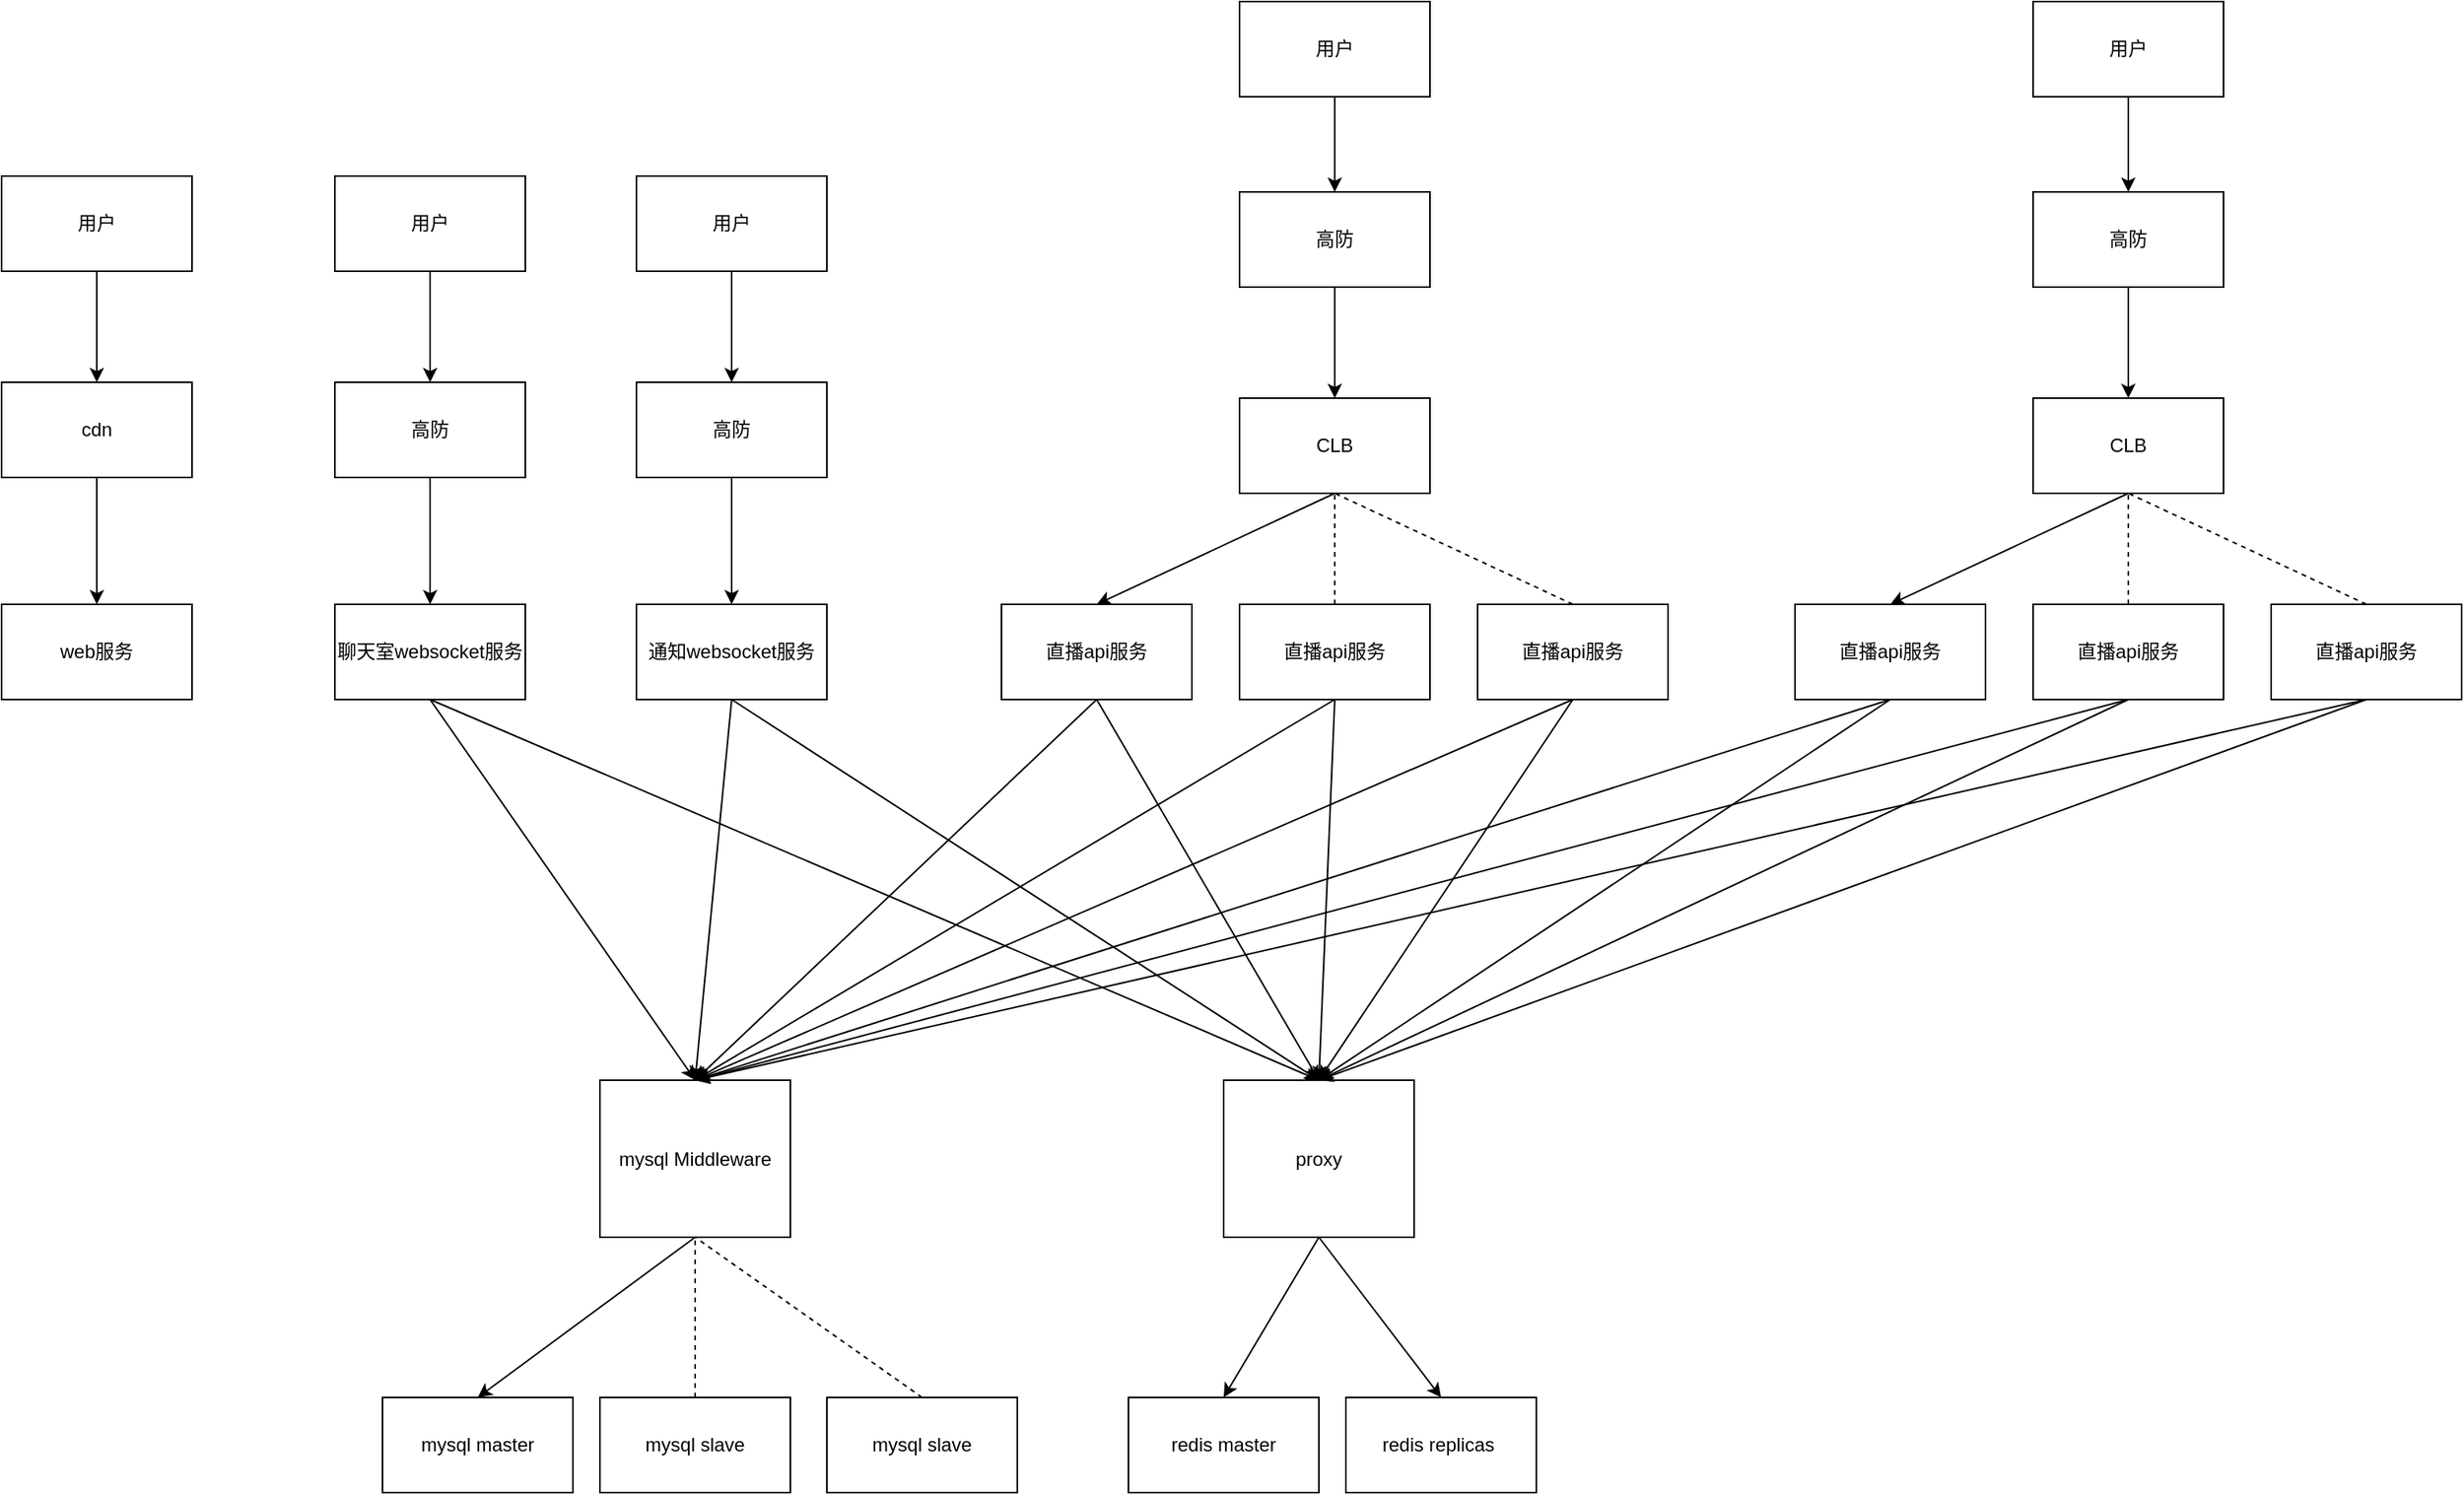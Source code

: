 <mxfile version="13.10.4" type="github"><diagram id="uYN0qk-6O3mnFLbHshm6" name="Page-1"><mxGraphModel dx="3061" dy="2640" grid="1" gridSize="10" guides="1" tooltips="1" connect="1" arrows="1" fold="1" page="1" pageScale="1" pageWidth="827" pageHeight="1169" math="0" shadow="0"><root><mxCell id="0"/><mxCell id="1" parent="0"/><mxCell id="nOZPVLmojF98c1AM6i1F-1" value="用户" style="rounded=0;whiteSpace=wrap;html=1;" vertex="1" parent="1"><mxGeometry x="-790" y="-1010" width="120" height="60" as="geometry"/></mxCell><mxCell id="nOZPVLmojF98c1AM6i1F-3" value="cdn" style="rounded=0;whiteSpace=wrap;html=1;" vertex="1" parent="1"><mxGeometry x="-790" y="-880" width="120" height="60" as="geometry"/></mxCell><mxCell id="nOZPVLmojF98c1AM6i1F-5" value="web服务" style="rounded=0;whiteSpace=wrap;html=1;" vertex="1" parent="1"><mxGeometry x="-790" y="-740" width="120" height="60" as="geometry"/></mxCell><mxCell id="nOZPVLmojF98c1AM6i1F-9" value="高防" style="rounded=0;whiteSpace=wrap;html=1;" vertex="1" parent="1"><mxGeometry x="-10" y="-1000" width="120" height="60" as="geometry"/></mxCell><mxCell id="nOZPVLmojF98c1AM6i1F-10" value="CLB" style="rounded=0;whiteSpace=wrap;html=1;" vertex="1" parent="1"><mxGeometry x="-10" y="-870" width="120" height="60" as="geometry"/></mxCell><mxCell id="nOZPVLmojF98c1AM6i1F-12" value="直播api服务" style="rounded=0;whiteSpace=wrap;html=1;" vertex="1" parent="1"><mxGeometry x="-160" y="-740" width="120" height="60" as="geometry"/></mxCell><mxCell id="nOZPVLmojF98c1AM6i1F-14" value="直播api服务" style="rounded=0;whiteSpace=wrap;html=1;" vertex="1" parent="1"><mxGeometry x="-10" y="-740" width="120" height="60" as="geometry"/></mxCell><mxCell id="nOZPVLmojF98c1AM6i1F-16" value="" style="endArrow=none;dashed=1;html=1;entryX=0.5;entryY=1;entryDx=0;entryDy=0;exitX=0.5;exitY=0;exitDx=0;exitDy=0;" edge="1" parent="1" source="nOZPVLmojF98c1AM6i1F-14" target="nOZPVLmojF98c1AM6i1F-10"><mxGeometry width="50" height="50" relative="1" as="geometry"><mxPoint x="-130" y="-720" as="sourcePoint"/><mxPoint x="-80" y="-770" as="targetPoint"/></mxGeometry></mxCell><mxCell id="nOZPVLmojF98c1AM6i1F-17" value="直播api服务" style="rounded=0;whiteSpace=wrap;html=1;" vertex="1" parent="1"><mxGeometry x="140" y="-740" width="120" height="60" as="geometry"/></mxCell><mxCell id="nOZPVLmojF98c1AM6i1F-18" value="" style="endArrow=none;dashed=1;html=1;exitX=0.5;exitY=0;exitDx=0;exitDy=0;entryX=0.5;entryY=1;entryDx=0;entryDy=0;" edge="1" parent="1" source="nOZPVLmojF98c1AM6i1F-17" target="nOZPVLmojF98c1AM6i1F-10"><mxGeometry width="50" height="50" relative="1" as="geometry"><mxPoint x="60" y="-730" as="sourcePoint"/><mxPoint x="60" y="-800" as="targetPoint"/></mxGeometry></mxCell><mxCell id="nOZPVLmojF98c1AM6i1F-19" value="高防" style="rounded=0;whiteSpace=wrap;html=1;" vertex="1" parent="1"><mxGeometry x="490" y="-1000" width="120" height="60" as="geometry"/></mxCell><mxCell id="nOZPVLmojF98c1AM6i1F-20" value="CLB" style="rounded=0;whiteSpace=wrap;html=1;" vertex="1" parent="1"><mxGeometry x="490" y="-870" width="120" height="60" as="geometry"/></mxCell><mxCell id="nOZPVLmojF98c1AM6i1F-22" value="直播api服务" style="rounded=0;whiteSpace=wrap;html=1;" vertex="1" parent="1"><mxGeometry x="340" y="-740" width="120" height="60" as="geometry"/></mxCell><mxCell id="nOZPVLmojF98c1AM6i1F-24" value="直播api服务" style="rounded=0;whiteSpace=wrap;html=1;" vertex="1" parent="1"><mxGeometry x="490" y="-740" width="120" height="60" as="geometry"/></mxCell><mxCell id="nOZPVLmojF98c1AM6i1F-25" value="" style="endArrow=none;dashed=1;html=1;entryX=0.5;entryY=1;entryDx=0;entryDy=0;exitX=0.5;exitY=0;exitDx=0;exitDy=0;" edge="1" parent="1" source="nOZPVLmojF98c1AM6i1F-24" target="nOZPVLmojF98c1AM6i1F-20"><mxGeometry width="50" height="50" relative="1" as="geometry"><mxPoint x="370" y="-720" as="sourcePoint"/><mxPoint x="420" y="-770" as="targetPoint"/></mxGeometry></mxCell><mxCell id="nOZPVLmojF98c1AM6i1F-26" value="直播api服务" style="rounded=0;whiteSpace=wrap;html=1;" vertex="1" parent="1"><mxGeometry x="640" y="-740" width="120" height="60" as="geometry"/></mxCell><mxCell id="nOZPVLmojF98c1AM6i1F-27" value="" style="endArrow=none;dashed=1;html=1;exitX=0.5;exitY=0;exitDx=0;exitDy=0;entryX=0.5;entryY=1;entryDx=0;entryDy=0;" edge="1" parent="1" source="nOZPVLmojF98c1AM6i1F-26" target="nOZPVLmojF98c1AM6i1F-20"><mxGeometry width="50" height="50" relative="1" as="geometry"><mxPoint x="560" y="-730" as="sourcePoint"/><mxPoint x="560" y="-800" as="targetPoint"/></mxGeometry></mxCell><mxCell id="nOZPVLmojF98c1AM6i1F-28" value="mysql&amp;nbsp;Middleware" style="rounded=0;whiteSpace=wrap;html=1;" vertex="1" parent="1"><mxGeometry x="-413" y="-440" width="120" height="99" as="geometry"/></mxCell><mxCell id="nOZPVLmojF98c1AM6i1F-29" value="proxy" style="rounded=0;whiteSpace=wrap;html=1;" vertex="1" parent="1"><mxGeometry x="-20" y="-440" width="120" height="99" as="geometry"/></mxCell><mxCell id="nOZPVLmojF98c1AM6i1F-37" value="" style="endArrow=classic;html=1;entryX=0.5;entryY=0;entryDx=0;entryDy=0;exitX=0.5;exitY=1;exitDx=0;exitDy=0;" edge="1" parent="1" source="nOZPVLmojF98c1AM6i1F-1" target="nOZPVLmojF98c1AM6i1F-3"><mxGeometry width="50" height="50" relative="1" as="geometry"><mxPoint x="-180" y="-590" as="sourcePoint"/><mxPoint x="-130" y="-640" as="targetPoint"/></mxGeometry></mxCell><mxCell id="nOZPVLmojF98c1AM6i1F-38" value="" style="endArrow=classic;html=1;exitX=0.5;exitY=1;exitDx=0;exitDy=0;entryX=0.5;entryY=0;entryDx=0;entryDy=0;" edge="1" parent="1" source="nOZPVLmojF98c1AM6i1F-3" target="nOZPVLmojF98c1AM6i1F-5"><mxGeometry width="50" height="50" relative="1" as="geometry"><mxPoint x="-760" y="-750" as="sourcePoint"/><mxPoint x="-580" y="-820" as="targetPoint"/></mxGeometry></mxCell><mxCell id="nOZPVLmojF98c1AM6i1F-39" value="" style="endArrow=classic;html=1;entryX=0.5;entryY=0;entryDx=0;entryDy=0;exitX=0.5;exitY=1;exitDx=0;exitDy=0;" edge="1" parent="1" source="nOZPVLmojF98c1AM6i1F-9" target="nOZPVLmojF98c1AM6i1F-10"><mxGeometry width="50" height="50" relative="1" as="geometry"><mxPoint x="-330" y="-940" as="sourcePoint"/><mxPoint x="-330" y="-870" as="targetPoint"/></mxGeometry></mxCell><mxCell id="nOZPVLmojF98c1AM6i1F-40" value="" style="endArrow=classic;html=1;exitX=0.5;exitY=1;exitDx=0;exitDy=0;entryX=0.5;entryY=0;entryDx=0;entryDy=0;" edge="1" parent="1" source="nOZPVLmojF98c1AM6i1F-10" target="nOZPVLmojF98c1AM6i1F-12"><mxGeometry width="50" height="50" relative="1" as="geometry"><mxPoint x="-180" y="-480" as="sourcePoint"/><mxPoint x="-130" y="-540" as="targetPoint"/></mxGeometry></mxCell><mxCell id="nOZPVLmojF98c1AM6i1F-41" value="" style="endArrow=classic;html=1;exitX=0.5;exitY=1;exitDx=0;exitDy=0;entryX=0.5;entryY=0;entryDx=0;entryDy=0;" edge="1" parent="1" source="nOZPVLmojF98c1AM6i1F-20" target="nOZPVLmojF98c1AM6i1F-22"><mxGeometry width="50" height="50" relative="1" as="geometry"><mxPoint x="380" y="-560" as="sourcePoint"/><mxPoint x="430" y="-610" as="targetPoint"/></mxGeometry></mxCell><mxCell id="nOZPVLmojF98c1AM6i1F-42" value="" style="endArrow=classic;html=1;exitX=0.5;exitY=1;exitDx=0;exitDy=0;entryX=0.5;entryY=0;entryDx=0;entryDy=0;" edge="1" parent="1" source="nOZPVLmojF98c1AM6i1F-19" target="nOZPVLmojF98c1AM6i1F-20"><mxGeometry width="50" height="50" relative="1" as="geometry"><mxPoint x="360" y="-880" as="sourcePoint"/><mxPoint x="410" y="-930" as="targetPoint"/></mxGeometry></mxCell><mxCell id="nOZPVLmojF98c1AM6i1F-43" value="" style="endArrow=classic;html=1;exitX=0.5;exitY=1;exitDx=0;exitDy=0;entryX=0.5;entryY=0;entryDx=0;entryDy=0;" edge="1" parent="1" source="nOZPVLmojF98c1AM6i1F-12" target="nOZPVLmojF98c1AM6i1F-28"><mxGeometry width="50" height="50" relative="1" as="geometry"><mxPoint x="50" y="-500" as="sourcePoint"/><mxPoint x="100" y="-550" as="targetPoint"/></mxGeometry></mxCell><mxCell id="nOZPVLmojF98c1AM6i1F-44" value="" style="endArrow=classic;html=1;exitX=0.5;exitY=1;exitDx=0;exitDy=0;entryX=0.5;entryY=0;entryDx=0;entryDy=0;" edge="1" parent="1" source="nOZPVLmojF98c1AM6i1F-14" target="nOZPVLmojF98c1AM6i1F-28"><mxGeometry width="50" height="50" relative="1" as="geometry"><mxPoint x="-90" y="-670" as="sourcePoint"/><mxPoint x="190" y="-430" as="targetPoint"/></mxGeometry></mxCell><mxCell id="nOZPVLmojF98c1AM6i1F-45" value="" style="endArrow=classic;html=1;exitX=0.5;exitY=1;exitDx=0;exitDy=0;entryX=0.5;entryY=0;entryDx=0;entryDy=0;" edge="1" parent="1" source="nOZPVLmojF98c1AM6i1F-17" target="nOZPVLmojF98c1AM6i1F-28"><mxGeometry width="50" height="50" relative="1" as="geometry"><mxPoint x="240" y="-530" as="sourcePoint"/><mxPoint x="180" y="-440" as="targetPoint"/></mxGeometry></mxCell><mxCell id="nOZPVLmojF98c1AM6i1F-46" value="" style="endArrow=classic;html=1;exitX=0.5;exitY=1;exitDx=0;exitDy=0;entryX=0.5;entryY=0;entryDx=0;entryDy=0;" edge="1" parent="1" source="nOZPVLmojF98c1AM6i1F-12" target="nOZPVLmojF98c1AM6i1F-29"><mxGeometry width="50" height="50" relative="1" as="geometry"><mxPoint x="-130" y="-490" as="sourcePoint"/><mxPoint x="-80" y="-540" as="targetPoint"/></mxGeometry></mxCell><mxCell id="nOZPVLmojF98c1AM6i1F-47" value="" style="endArrow=classic;html=1;exitX=0.5;exitY=1;exitDx=0;exitDy=0;entryX=0.5;entryY=0;entryDx=0;entryDy=0;" edge="1" parent="1" source="nOZPVLmojF98c1AM6i1F-14" target="nOZPVLmojF98c1AM6i1F-29"><mxGeometry width="50" height="50" relative="1" as="geometry"><mxPoint x="-70" y="-430" as="sourcePoint"/><mxPoint x="-20" y="-480" as="targetPoint"/></mxGeometry></mxCell><mxCell id="nOZPVLmojF98c1AM6i1F-48" value="" style="endArrow=classic;html=1;exitX=0.5;exitY=1;exitDx=0;exitDy=0;entryX=0.5;entryY=0;entryDx=0;entryDy=0;" edge="1" parent="1" source="nOZPVLmojF98c1AM6i1F-17" target="nOZPVLmojF98c1AM6i1F-29"><mxGeometry width="50" height="50" relative="1" as="geometry"><mxPoint x="-90" y="-460" as="sourcePoint"/><mxPoint x="-40" y="-510" as="targetPoint"/></mxGeometry></mxCell><mxCell id="nOZPVLmojF98c1AM6i1F-49" value="" style="endArrow=classic;html=1;exitX=0.5;exitY=1;exitDx=0;exitDy=0;entryX=0.5;entryY=0;entryDx=0;entryDy=0;" edge="1" parent="1" source="nOZPVLmojF98c1AM6i1F-22" target="nOZPVLmojF98c1AM6i1F-29"><mxGeometry width="50" height="50" relative="1" as="geometry"><mxPoint x="590" y="-440" as="sourcePoint"/><mxPoint x="640" y="-490" as="targetPoint"/></mxGeometry></mxCell><mxCell id="nOZPVLmojF98c1AM6i1F-50" value="" style="endArrow=classic;html=1;exitX=0.5;exitY=1;exitDx=0;exitDy=0;entryX=0.5;entryY=0;entryDx=0;entryDy=0;" edge="1" parent="1" source="nOZPVLmojF98c1AM6i1F-24" target="nOZPVLmojF98c1AM6i1F-29"><mxGeometry width="50" height="50" relative="1" as="geometry"><mxPoint x="550" y="-460" as="sourcePoint"/><mxPoint x="600" y="-510" as="targetPoint"/></mxGeometry></mxCell><mxCell id="nOZPVLmojF98c1AM6i1F-51" value="" style="endArrow=classic;html=1;exitX=0.5;exitY=1;exitDx=0;exitDy=0;entryX=0.5;entryY=0;entryDx=0;entryDy=0;" edge="1" parent="1" source="nOZPVLmojF98c1AM6i1F-26" target="nOZPVLmojF98c1AM6i1F-29"><mxGeometry width="50" height="50" relative="1" as="geometry"><mxPoint x="570" y="-440" as="sourcePoint"/><mxPoint x="620" y="-490" as="targetPoint"/></mxGeometry></mxCell><mxCell id="nOZPVLmojF98c1AM6i1F-52" value="" style="endArrow=classic;html=1;exitX=0.5;exitY=1;exitDx=0;exitDy=0;entryX=0.5;entryY=0;entryDx=0;entryDy=0;" edge="1" parent="1" source="nOZPVLmojF98c1AM6i1F-22" target="nOZPVLmojF98c1AM6i1F-28"><mxGeometry width="50" height="50" relative="1" as="geometry"><mxPoint x="570" y="-430" as="sourcePoint"/><mxPoint x="620" y="-480" as="targetPoint"/></mxGeometry></mxCell><mxCell id="nOZPVLmojF98c1AM6i1F-53" value="" style="endArrow=classic;html=1;exitX=0.5;exitY=1;exitDx=0;exitDy=0;entryX=0.5;entryY=0;entryDx=0;entryDy=0;" edge="1" parent="1" source="nOZPVLmojF98c1AM6i1F-24" target="nOZPVLmojF98c1AM6i1F-28"><mxGeometry width="50" height="50" relative="1" as="geometry"><mxPoint x="600" y="-370" as="sourcePoint"/><mxPoint x="650" y="-420" as="targetPoint"/></mxGeometry></mxCell><mxCell id="nOZPVLmojF98c1AM6i1F-54" value="" style="endArrow=classic;html=1;exitX=0.5;exitY=1;exitDx=0;exitDy=0;entryX=0.5;entryY=0;entryDx=0;entryDy=0;" edge="1" parent="1" source="nOZPVLmojF98c1AM6i1F-26" target="nOZPVLmojF98c1AM6i1F-28"><mxGeometry width="50" height="50" relative="1" as="geometry"><mxPoint x="620" y="-380" as="sourcePoint"/><mxPoint x="670" y="-430" as="targetPoint"/></mxGeometry></mxCell><mxCell id="nOZPVLmojF98c1AM6i1F-55" value="用户" style="rounded=0;whiteSpace=wrap;html=1;" vertex="1" parent="1"><mxGeometry x="-10" y="-1120" width="120" height="60" as="geometry"/></mxCell><mxCell id="nOZPVLmojF98c1AM6i1F-56" value="" style="endArrow=classic;html=1;exitX=0.5;exitY=1;exitDx=0;exitDy=0;" edge="1" parent="1" source="nOZPVLmojF98c1AM6i1F-55"><mxGeometry width="50" height="50" relative="1" as="geometry"><mxPoint x="60" y="-930" as="sourcePoint"/><mxPoint x="50" y="-1000" as="targetPoint"/></mxGeometry></mxCell><mxCell id="nOZPVLmojF98c1AM6i1F-57" value="用户" style="rounded=0;whiteSpace=wrap;html=1;" vertex="1" parent="1"><mxGeometry x="490" y="-1120" width="120" height="60" as="geometry"/></mxCell><mxCell id="nOZPVLmojF98c1AM6i1F-58" value="" style="endArrow=classic;html=1;exitX=0.5;exitY=1;exitDx=0;exitDy=0;" edge="1" parent="1" source="nOZPVLmojF98c1AM6i1F-57" target="nOZPVLmojF98c1AM6i1F-19"><mxGeometry width="50" height="50" relative="1" as="geometry"><mxPoint x="60" y="-1050" as="sourcePoint"/><mxPoint x="60" y="-990" as="targetPoint"/></mxGeometry></mxCell><mxCell id="nOZPVLmojF98c1AM6i1F-59" value="用户" style="rounded=0;whiteSpace=wrap;html=1;" vertex="1" parent="1"><mxGeometry x="-580" y="-1010" width="120" height="60" as="geometry"/></mxCell><mxCell id="nOZPVLmojF98c1AM6i1F-60" value="高防" style="rounded=0;whiteSpace=wrap;html=1;" vertex="1" parent="1"><mxGeometry x="-580" y="-880" width="120" height="60" as="geometry"/></mxCell><mxCell id="nOZPVLmojF98c1AM6i1F-61" value="聊天室websocket服务" style="rounded=0;whiteSpace=wrap;html=1;" vertex="1" parent="1"><mxGeometry x="-580" y="-740" width="120" height="60" as="geometry"/></mxCell><mxCell id="nOZPVLmojF98c1AM6i1F-62" value="" style="endArrow=classic;html=1;entryX=0.5;entryY=0;entryDx=0;entryDy=0;exitX=0.5;exitY=1;exitDx=0;exitDy=0;" edge="1" parent="1" source="nOZPVLmojF98c1AM6i1F-59" target="nOZPVLmojF98c1AM6i1F-60"><mxGeometry width="50" height="50" relative="1" as="geometry"><mxPoint x="-530" y="-940" as="sourcePoint"/><mxPoint x="-500" y="-940" as="targetPoint"/></mxGeometry></mxCell><mxCell id="nOZPVLmojF98c1AM6i1F-63" value="" style="endArrow=classic;html=1;exitX=0.5;exitY=1;exitDx=0;exitDy=0;entryX=0.5;entryY=0;entryDx=0;entryDy=0;" edge="1" parent="1" source="nOZPVLmojF98c1AM6i1F-60" target="nOZPVLmojF98c1AM6i1F-61"><mxGeometry width="50" height="50" relative="1" as="geometry"><mxPoint x="-390" y="-740" as="sourcePoint"/><mxPoint x="-340" y="-790" as="targetPoint"/></mxGeometry></mxCell><mxCell id="nOZPVLmojF98c1AM6i1F-64" value="用户" style="rounded=0;whiteSpace=wrap;html=1;" vertex="1" parent="1"><mxGeometry x="-390" y="-1010" width="120" height="60" as="geometry"/></mxCell><mxCell id="nOZPVLmojF98c1AM6i1F-65" value="高防" style="rounded=0;whiteSpace=wrap;html=1;" vertex="1" parent="1"><mxGeometry x="-390" y="-880" width="120" height="60" as="geometry"/></mxCell><mxCell id="nOZPVLmojF98c1AM6i1F-66" value="通知websocket服务" style="rounded=0;whiteSpace=wrap;html=1;" vertex="1" parent="1"><mxGeometry x="-390" y="-740" width="120" height="60" as="geometry"/></mxCell><mxCell id="nOZPVLmojF98c1AM6i1F-67" value="" style="endArrow=classic;html=1;entryX=0.5;entryY=0;entryDx=0;entryDy=0;exitX=0.5;exitY=1;exitDx=0;exitDy=0;" edge="1" parent="1" source="nOZPVLmojF98c1AM6i1F-64" target="nOZPVLmojF98c1AM6i1F-65"><mxGeometry width="50" height="50" relative="1" as="geometry"><mxPoint x="-340" y="-940" as="sourcePoint"/><mxPoint x="-310" y="-940" as="targetPoint"/></mxGeometry></mxCell><mxCell id="nOZPVLmojF98c1AM6i1F-68" value="" style="endArrow=classic;html=1;exitX=0.5;exitY=1;exitDx=0;exitDy=0;entryX=0.5;entryY=0;entryDx=0;entryDy=0;" edge="1" parent="1" source="nOZPVLmojF98c1AM6i1F-65" target="nOZPVLmojF98c1AM6i1F-66"><mxGeometry width="50" height="50" relative="1" as="geometry"><mxPoint x="-200" y="-740" as="sourcePoint"/><mxPoint x="-150" y="-790" as="targetPoint"/></mxGeometry></mxCell><mxCell id="nOZPVLmojF98c1AM6i1F-69" value="mysql master" style="rounded=0;whiteSpace=wrap;html=1;" vertex="1" parent="1"><mxGeometry x="-550" y="-240" width="120" height="60" as="geometry"/></mxCell><mxCell id="nOZPVLmojF98c1AM6i1F-70" value="mysql slave" style="rounded=0;whiteSpace=wrap;html=1;" vertex="1" parent="1"><mxGeometry x="-413" y="-240" width="120" height="60" as="geometry"/></mxCell><mxCell id="nOZPVLmojF98c1AM6i1F-71" value="" style="endArrow=classic;html=1;exitX=0.5;exitY=1;exitDx=0;exitDy=0;entryX=0.5;entryY=0;entryDx=0;entryDy=0;" edge="1" parent="1" source="nOZPVLmojF98c1AM6i1F-28" target="nOZPVLmojF98c1AM6i1F-69"><mxGeometry width="50" height="50" relative="1" as="geometry"><mxPoint x="-190" y="-280" as="sourcePoint"/><mxPoint x="-140" y="-330" as="targetPoint"/></mxGeometry></mxCell><mxCell id="nOZPVLmojF98c1AM6i1F-72" value="" style="endArrow=none;dashed=1;html=1;exitX=0.5;exitY=0;exitDx=0;exitDy=0;entryX=0.5;entryY=1;entryDx=0;entryDy=0;" edge="1" parent="1" source="nOZPVLmojF98c1AM6i1F-70" target="nOZPVLmojF98c1AM6i1F-28"><mxGeometry width="50" height="50" relative="1" as="geometry"><mxPoint x="130" y="-270" as="sourcePoint"/><mxPoint x="-220" y="-350" as="targetPoint"/></mxGeometry></mxCell><mxCell id="nOZPVLmojF98c1AM6i1F-73" value="" style="endArrow=classic;html=1;entryX=0.5;entryY=0;entryDx=0;entryDy=0;exitX=0.5;exitY=1;exitDx=0;exitDy=0;" edge="1" parent="1" source="nOZPVLmojF98c1AM6i1F-66" target="nOZPVLmojF98c1AM6i1F-28"><mxGeometry width="50" height="50" relative="1" as="geometry"><mxPoint x="-370" y="-480" as="sourcePoint"/><mxPoint x="-320" y="-530" as="targetPoint"/></mxGeometry></mxCell><mxCell id="nOZPVLmojF98c1AM6i1F-74" value="" style="endArrow=classic;html=1;exitX=0.5;exitY=1;exitDx=0;exitDy=0;entryX=0.5;entryY=0;entryDx=0;entryDy=0;" edge="1" parent="1" source="nOZPVLmojF98c1AM6i1F-61" target="nOZPVLmojF98c1AM6i1F-28"><mxGeometry width="50" height="50" relative="1" as="geometry"><mxPoint x="-320" y="-670" as="sourcePoint"/><mxPoint x="-450" y="-460" as="targetPoint"/></mxGeometry></mxCell><mxCell id="nOZPVLmojF98c1AM6i1F-76" value="mysql slave" style="rounded=0;whiteSpace=wrap;html=1;" vertex="1" parent="1"><mxGeometry x="-270" y="-240" width="120" height="60" as="geometry"/></mxCell><mxCell id="nOZPVLmojF98c1AM6i1F-78" value="" style="endArrow=none;dashed=1;html=1;entryX=0.5;entryY=1;entryDx=0;entryDy=0;exitX=0.5;exitY=0;exitDx=0;exitDy=0;" edge="1" parent="1" source="nOZPVLmojF98c1AM6i1F-76" target="nOZPVLmojF98c1AM6i1F-28"><mxGeometry width="50" height="50" relative="1" as="geometry"><mxPoint x="-160" y="-260" as="sourcePoint"/><mxPoint x="-110" y="-310" as="targetPoint"/></mxGeometry></mxCell><mxCell id="nOZPVLmojF98c1AM6i1F-79" value="redis master" style="rounded=0;whiteSpace=wrap;html=1;" vertex="1" parent="1"><mxGeometry x="-80" y="-240" width="120" height="60" as="geometry"/></mxCell><mxCell id="nOZPVLmojF98c1AM6i1F-80" value="redis replicas&amp;nbsp;&lt;span style=&quot;color: rgba(0 , 0 , 0 , 0) ; font-family: monospace ; font-size: 0px&quot;&gt;%3CmxGraphModel%3E%3Croot%3E%3CmxCell%20id%3D%220%22%2F%3E%3CmxCell%20id%3D%221%22%20parent%3D%220%22%2F%3E%3CmxCell%20id%3D%222%22%20value%3D%22mysql%20master%22%20style%3D%22rounded%3D0%3BwhiteSpace%3Dwrap%3Bhtml%3D1%3B%22%20vertex%3D%221%22%20parent%3D%221%22%3E%3CmxGeometry%20x%3D%22-550%22%20y%3D%22-240%22%20width%3D%22120%22%20height%3D%2260%22%20as%3D%22geometry%22%2F%3E%3C%2FmxCell%3E%3CmxCell%20id%3D%223%22%20value%3D%22mysql%20slave%22%20style%3D%22rounded%3D0%3BwhiteSpace%3Dwrap%3Bhtml%3D1%3B%22%20vertex%3D%221%22%20parent%3D%221%22%3E%3CmxGeometry%20x%3D%22-413%22%20y%3D%22-240%22%20width%3D%22120%22%20height%3D%2260%22%20as%3D%22geometry%22%2F%3E%3C%2FmxCell%3E%3CmxCell%20id%3D%224%22%20value%3D%22mysql%20slave%22%20style%3D%22rounded%3D0%3BwhiteSpace%3Dwrap%3Bhtml%3D1%3B%22%20vertex%3D%221%22%20parent%3D%221%22%3E%3CmxGeometry%20x%3D%22-270%22%20y%3D%22-240%22%20width%3D%22120%22%20height%3D%2260%22%20as%3D%22geometry%22%2F%3E%3C%2FmxCell%3E%3C%2Froot%3E%3C%2FmxGraphModel%3E&lt;/span&gt;" style="rounded=0;whiteSpace=wrap;html=1;" vertex="1" parent="1"><mxGeometry x="57" y="-240" width="120" height="60" as="geometry"/></mxCell><mxCell id="nOZPVLmojF98c1AM6i1F-82" value="" style="endArrow=classic;html=1;exitX=0.5;exitY=1;exitDx=0;exitDy=0;entryX=0.5;entryY=0;entryDx=0;entryDy=0;" edge="1" parent="1" source="nOZPVLmojF98c1AM6i1F-29" target="nOZPVLmojF98c1AM6i1F-79"><mxGeometry width="50" height="50" relative="1" as="geometry"><mxPoint x="-110" y="-270" as="sourcePoint"/><mxPoint x="-60" y="-320" as="targetPoint"/></mxGeometry></mxCell><mxCell id="nOZPVLmojF98c1AM6i1F-83" value="" style="endArrow=classic;html=1;exitX=0.5;exitY=1;exitDx=0;exitDy=0;entryX=0.5;entryY=0;entryDx=0;entryDy=0;" edge="1" parent="1" source="nOZPVLmojF98c1AM6i1F-29" target="nOZPVLmojF98c1AM6i1F-80"><mxGeometry width="50" height="50" relative="1" as="geometry"><mxPoint x="110" y="-260" as="sourcePoint"/><mxPoint x="160" y="-310" as="targetPoint"/></mxGeometry></mxCell><mxCell id="nOZPVLmojF98c1AM6i1F-84" value="" style="endArrow=classic;html=1;exitX=0.5;exitY=1;exitDx=0;exitDy=0;entryX=0.5;entryY=0;entryDx=0;entryDy=0;" edge="1" parent="1" source="nOZPVLmojF98c1AM6i1F-61" target="nOZPVLmojF98c1AM6i1F-29"><mxGeometry width="50" height="50" relative="1" as="geometry"><mxPoint x="-620" y="-490" as="sourcePoint"/><mxPoint x="-570" y="-540" as="targetPoint"/></mxGeometry></mxCell><mxCell id="nOZPVLmojF98c1AM6i1F-85" value="" style="endArrow=classic;html=1;exitX=0.5;exitY=1;exitDx=0;exitDy=0;entryX=0.5;entryY=0;entryDx=0;entryDy=0;" edge="1" parent="1" source="nOZPVLmojF98c1AM6i1F-66" target="nOZPVLmojF98c1AM6i1F-29"><mxGeometry width="50" height="50" relative="1" as="geometry"><mxPoint x="-660" y="-400" as="sourcePoint"/><mxPoint x="-610" y="-450" as="targetPoint"/></mxGeometry></mxCell></root></mxGraphModel></diagram></mxfile>